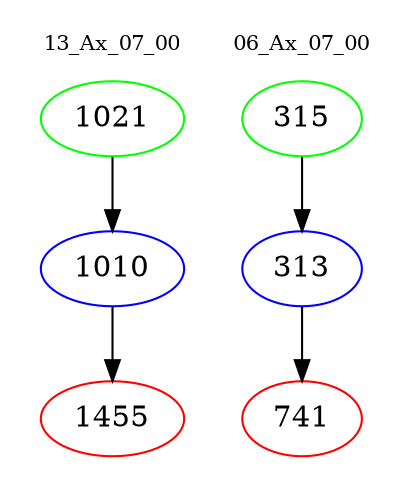 digraph{
subgraph cluster_0 {
color = white
label = "13_Ax_07_00";
fontsize=10;
T0_1021 [label="1021", color="green"]
T0_1021 -> T0_1010 [color="black"]
T0_1010 [label="1010", color="blue"]
T0_1010 -> T0_1455 [color="black"]
T0_1455 [label="1455", color="red"]
}
subgraph cluster_1 {
color = white
label = "06_Ax_07_00";
fontsize=10;
T1_315 [label="315", color="green"]
T1_315 -> T1_313 [color="black"]
T1_313 [label="313", color="blue"]
T1_313 -> T1_741 [color="black"]
T1_741 [label="741", color="red"]
}
}
